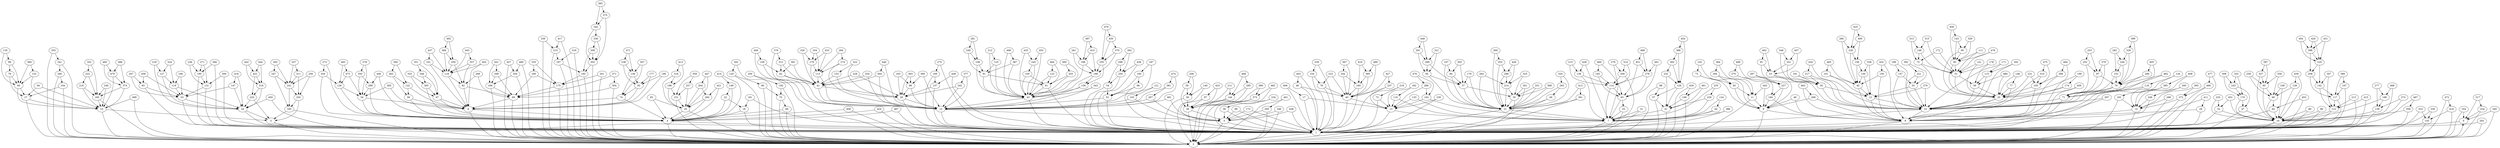 digraph Dorogovtsev_Mendes_nodes_500 {
0;
1;
2;
3;
4;
5;
6;
7;
8;
9;
10;
11;
12;
13;
14;
15;
16;
17;
18;
19;
20;
21;
22;
23;
24;
25;
26;
27;
28;
29;
30;
31;
32;
33;
34;
35;
36;
37;
38;
39;
40;
41;
42;
43;
44;
45;
46;
47;
48;
49;
50;
51;
52;
53;
54;
55;
56;
57;
58;
59;
60;
61;
62;
63;
64;
65;
66;
67;
68;
69;
70;
71;
72;
73;
74;
75;
76;
77;
78;
79;
80;
81;
82;
83;
84;
85;
86;
87;
88;
89;
90;
91;
92;
93;
94;
95;
96;
97;
98;
99;
100;
101;
102;
103;
104;
105;
106;
107;
108;
109;
110;
111;
112;
113;
114;
115;
116;
117;
118;
119;
120;
121;
122;
123;
124;
125;
126;
127;
128;
129;
130;
131;
132;
133;
134;
135;
136;
137;
138;
139;
140;
141;
142;
143;
144;
145;
146;
147;
148;
149;
150;
151;
152;
153;
154;
155;
156;
157;
158;
159;
160;
161;
162;
163;
164;
165;
166;
167;
168;
169;
170;
171;
172;
173;
174;
175;
176;
177;
178;
179;
180;
181;
182;
183;
184;
185;
186;
187;
188;
189;
190;
191;
192;
193;
194;
195;
196;
197;
198;
199;
200;
201;
202;
203;
204;
205;
206;
207;
208;
209;
210;
211;
212;
213;
214;
215;
216;
217;
218;
219;
220;
221;
222;
223;
224;
225;
226;
227;
228;
229;
230;
231;
232;
233;
234;
235;
236;
237;
238;
239;
240;
241;
242;
243;
244;
245;
246;
247;
248;
249;
250;
251;
252;
253;
254;
255;
256;
257;
258;
259;
260;
261;
262;
263;
264;
265;
266;
267;
268;
269;
270;
271;
272;
273;
274;
275;
276;
277;
278;
279;
280;
281;
282;
283;
284;
285;
286;
287;
288;
289;
290;
291;
292;
293;
294;
295;
296;
297;
298;
299;
300;
301;
302;
303;
304;
305;
306;
307;
308;
309;
310;
311;
312;
313;
314;
315;
316;
317;
318;
319;
320;
321;
322;
323;
324;
325;
326;
327;
328;
329;
330;
331;
332;
333;
334;
335;
336;
337;
338;
339;
340;
341;
342;
343;
344;
345;
346;
347;
348;
349;
350;
351;
352;
353;
354;
355;
356;
357;
358;
359;
360;
361;
362;
363;
364;
365;
366;
367;
368;
369;
370;
371;
372;
373;
374;
375;
376;
377;
378;
379;
380;
381;
382;
383;
384;
385;
386;
387;
388;
389;
390;
391;
392;
393;
394;
395;
396;
397;
398;
399;
400;
401;
402;
403;
404;
405;
406;
407;
408;
409;
410;
411;
412;
413;
414;
415;
416;
417;
418;
419;
420;
421;
422;
423;
424;
425;
426;
427;
428;
429;
430;
431;
432;
433;
434;
435;
436;
437;
438;
439;
440;
441;
442;
443;
444;
445;
446;
447;
448;
449;
450;
451;
452;
453;
454;
455;
456;
457;
458;
459;
460;
461;
462;
463;
464;
465;
466;
467;
468;
469;
470;
471;
472;
473;
474;
475;
476;
477;
478;
479;
480;
481;
482;
483;
484;
485;
486;
487;
488;
489;
490;
491;
492;
493;
494;
495;
496;
497;
498;
499;
0 -> 1;
1 -> 2;
2 -> 0;
3 -> 1;
3 -> 2;
4 -> 1;
4 -> 2;
5 -> 1;
5 -> 2;
6 -> 4;
6 -> 2;
7 -> 1;
7 -> 2;
8 -> 1;
8 -> 2;
9 -> 8;
9 -> 2;
10 -> 8;
10 -> 1;
11 -> 9;
11 -> 2;
12 -> 10;
12 -> 8;
13 -> 7;
13 -> 1;
14 -> 8;
14 -> 2;
15 -> 5;
15 -> 1;
16 -> 4;
16 -> 2;
17 -> 13;
17 -> 1;
18 -> 4;
18 -> 1;
19 -> 1;
19 -> 2;
20 -> 10;
20 -> 8;
21 -> 7;
21 -> 2;
22 -> 18;
22 -> 4;
23 -> 3;
23 -> 2;
24 -> 3;
24 -> 1;
25 -> 7;
25 -> 1;
26 -> 5;
26 -> 2;
27 -> 23;
27 -> 2;
28 -> 15;
28 -> 1;
29 -> 8;
29 -> 1;
30 -> 12;
30 -> 10;
31 -> 7;
31 -> 2;
32 -> 19;
32 -> 1;
33 -> 30;
33 -> 10;
34 -> 6;
34 -> 4;
35 -> 21;
35 -> 2;
36 -> 26;
36 -> 2;
37 -> 35;
37 -> 21;
38 -> 5;
38 -> 1;
39 -> 20;
39 -> 10;
40 -> 13;
40 -> 1;
41 -> 7;
41 -> 2;
42 -> 28;
42 -> 15;
43 -> 15;
43 -> 1;
44 -> 7;
44 -> 1;
45 -> 12;
45 -> 8;
46 -> 9;
46 -> 8;
47 -> 19;
47 -> 2;
48 -> 40;
48 -> 1;
49 -> 21;
49 -> 2;
50 -> 11;
50 -> 9;
51 -> 39;
51 -> 20;
52 -> 15;
52 -> 1;
53 -> 24;
53 -> 1;
54 -> 52;
54 -> 1;
55 -> 12;
55 -> 10;
56 -> 37;
56 -> 21;
57 -> 41;
57 -> 2;
58 -> 6;
58 -> 4;
59 -> 36;
59 -> 26;
60 -> 27;
60 -> 23;
61 -> 43;
61 -> 1;
62 -> 42;
62 -> 15;
63 -> 25;
63 -> 7;
64 -> 19;
64 -> 1;
65 -> 16;
65 -> 4;
66 -> 64;
66 -> 19;
67 -> 6;
67 -> 4;
68 -> 4;
68 -> 2;
69 -> 6;
69 -> 2;
70 -> 68;
70 -> 2;
71 -> 10;
71 -> 1;
72 -> 13;
72 -> 1;
73 -> 50;
73 -> 9;
74 -> 6;
74 -> 4;
75 -> 51;
75 -> 20;
76 -> 60;
76 -> 27;
77 -> 20;
77 -> 10;
78 -> 40;
78 -> 1;
79 -> 71;
79 -> 10;
80 -> 19;
80 -> 2;
81 -> 61;
81 -> 43;
82 -> 69;
82 -> 6;
83 -> 53;
83 -> 1;
84 -> 37;
84 -> 21;
85 -> 66;
85 -> 19;
86 -> 19;
86 -> 1;
87 -> 79;
87 -> 71;
88 -> 57;
88 -> 2;
89 -> 5;
89 -> 1;
90 -> 70;
90 -> 2;
91 -> 33;
91 -> 30;
92 -> 74;
92 -> 6;
93 -> 51;
93 -> 20;
94 -> 27;
94 -> 23;
95 -> 93;
95 -> 20;
96 -> 28;
96 -> 15;
97 -> 26;
97 -> 5;
98 -> 52;
98 -> 1;
99 -> 76;
99 -> 60;
100 -> 61;
100 -> 43;
101 -> 45;
101 -> 12;
102 -> 73;
102 -> 9;
103 -> 15;
103 -> 1;
104 -> 27;
104 -> 2;
105 -> 20;
105 -> 8;
106 -> 41;
106 -> 2;
107 -> 84;
107 -> 21;
108 -> 81;
108 -> 43;
109 -> 66;
109 -> 19;
110 -> 13;
110 -> 7;
111 -> 93;
111 -> 51;
112 -> 19;
112 -> 1;
113 -> 42;
113 -> 15;
114 -> 63;
114 -> 7;
115 -> 39;
115 -> 10;
116 -> 71;
116 -> 1;
117 -> 112;
117 -> 1;
118 -> 82;
118 -> 6;
119 -> 53;
119 -> 24;
120 -> 90;
120 -> 2;
121 -> 103;
121 -> 15;
122 -> 58;
122 -> 6;
123 -> 61;
123 -> 43;
124 -> 44;
124 -> 7;
125 -> 81;
125 -> 43;
126 -> 34;
126 -> 4;
127 -> 119;
127 -> 24;
128 -> 66;
128 -> 19;
129 -> 57;
129 -> 41;
130 -> 45;
130 -> 12;
131 -> 53;
131 -> 1;
132 -> 60;
132 -> 23;
133 -> 13;
133 -> 7;
134 -> 116;
134 -> 1;
135 -> 99;
135 -> 60;
136 -> 92;
136 -> 74;
137 -> 28;
137 -> 1;
138 -> 114;
138 -> 7;
139 -> 19;
139 -> 2;
140 -> 36;
140 -> 2;
141 -> 51;
141 -> 20;
142 -> 117;
142 -> 112;
143 -> 95;
143 -> 93;
144 -> 26;
144 -> 2;
145 -> 114;
145 -> 63;
146 -> 77;
146 -> 20;
147 -> 53;
147 -> 24;
148 -> 75;
148 -> 51;
149 -> 22;
149 -> 4;
150 -> 45;
150 -> 8;
151 -> 16;
151 -> 2;
152 -> 79;
152 -> 71;
153 -> 42;
153 -> 28;
154 -> 78;
154 -> 1;
155 -> 1;
155 -> 2;
156 -> 130;
156 -> 45;
157 -> 55;
157 -> 10;
158 -> 43;
158 -> 15;
159 -> 62;
159 -> 15;
160 -> 98;
160 -> 52;
161 -> 118;
161 -> 6;
162 -> 13;
162 -> 7;
163 -> 96;
163 -> 28;
164 -> 2;
164 -> 0;
165 -> 3;
165 -> 2;
166 -> 119;
166 -> 53;
167 -> 117;
167 -> 1;
168 -> 69;
168 -> 2;
169 -> 137;
169 -> 1;
170 -> 47;
170 -> 19;
171 -> 115;
171 -> 10;
172 -> 75;
172 -> 51;
173 -> 5;
173 -> 1;
174 -> 20;
174 -> 10;
175 -> 69;
175 -> 2;
176 -> 51;
176 -> 39;
177 -> 92;
177 -> 6;
178 -> 37;
178 -> 21;
179 -> 113;
179 -> 42;
180 -> 175;
180 -> 69;
181 -> 18;
181 -> 1;
182 -> 110;
182 -> 13;
183 -> 14;
183 -> 2;
184 -> 40;
184 -> 1;
185 -> 23;
185 -> 2;
186 -> 151;
186 -> 16;
187 -> 160;
187 -> 52;
188 -> 158;
188 -> 43;
189 -> 157;
189 -> 10;
190 -> 92;
190 -> 6;
191 -> 30;
191 -> 10;
192 -> 70;
192 -> 2;
193 -> 175;
193 -> 2;
194 -> 9;
194 -> 8;
195 -> 131;
195 -> 1;
196 -> 139;
196 -> 19;
197 -> 193;
197 -> 2;
198 -> 188;
198 -> 43;
199 -> 174;
199 -> 20;
200 -> 192;
200 -> 2;
201 -> 175;
201 -> 2;
202 -> 165;
202 -> 3;
203 -> 61;
203 -> 43;
204 -> 126;
204 -> 4;
205 -> 5;
205 -> 2;
206 -> 59;
206 -> 36;
207 -> 83;
207 -> 53;
208 -> 142;
208 -> 117;
209 -> 114;
209 -> 7;
210 -> 197;
210 -> 2;
211 -> 144;
211 -> 26;
212 -> 125;
212 -> 43;
213 -> 112;
213 -> 1;
214 -> 35;
214 -> 21;
215 -> 138;
215 -> 114;
216 -> 185;
216 -> 23;
217 -> 30;
217 -> 10;
218 -> 127;
218 -> 24;
219 -> 72;
219 -> 1;
220 -> 24;
220 -> 3;
221 -> 55;
221 -> 10;
222 -> 216;
222 -> 185;
223 -> 78;
223 -> 40;
224 -> 2;
224 -> 0;
225 -> 208;
225 -> 142;
226 -> 156;
226 -> 45;
227 -> 194;
227 -> 9;
228 -> 42;
228 -> 28;
229 -> 41;
229 -> 7;
230 -> 13;
230 -> 1;
231 -> 105;
231 -> 20;
232 -> 129;
232 -> 41;
233 -> 32;
233 -> 19;
234 -> 38;
234 -> 1;
235 -> 229;
235 -> 7;
236 -> 195;
236 -> 131;
237 -> 40;
237 -> 13;
238 -> 136;
238 -> 92;
239 -> 154;
239 -> 1;
240 -> 185;
240 -> 23;
241 -> 202;
241 -> 165;
242 -> 28;
242 -> 15;
243 -> 170;
243 -> 47;
244 -> 152;
244 -> 79;
245 -> 100;
245 -> 43;
246 -> 5;
246 -> 2;
247 -> 241;
247 -> 165;
248 -> 14;
248 -> 8;
249 -> 108;
249 -> 81;
250 -> 54;
250 -> 1;
251 -> 33;
251 -> 30;
252 -> 87;
252 -> 71;
253 -> 252;
253 -> 87;
254 -> 42;
254 -> 15;
255 -> 188;
255 -> 158;
256 -> 241;
256 -> 202;
257 -> 151;
257 -> 16;
258 -> 85;
258 -> 66;
259 -> 118;
259 -> 82;
260 -> 16;
260 -> 4;
261 -> 198;
261 -> 188;
262 -> 1;
262 -> 2;
263 -> 214;
263 -> 21;
264 -> 260;
264 -> 16;
265 -> 247;
265 -> 241;
266 -> 226;
266 -> 45;
267 -> 15;
267 -> 5;
268 -> 9;
268 -> 8;
269 -> 82;
269 -> 69;
270 -> 227;
270 -> 194;
271 -> 195;
271 -> 131;
272 -> 204;
272 -> 4;
273 -> 139;
273 -> 19;
274 -> 113;
274 -> 15;
275 -> 169;
275 -> 1;
276 -> 12;
276 -> 10;
277 -> 196;
277 -> 139;
278 -> 114;
278 -> 63;
279 -> 209;
279 -> 7;
280 -> 79;
280 -> 10;
281 -> 249;
281 -> 108;
282 -> 244;
282 -> 152;
283 -> 122;
283 -> 58;
284 -> 274;
284 -> 113;
285 -> 144;
285 -> 26;
286 -> 162;
286 -> 13;
287 -> 227;
287 -> 9;
288 -> 14;
288 -> 2;
289 -> 56;
289 -> 37;
290 -> 104;
290 -> 2;
291 -> 289;
291 -> 56;
292 -> 115;
292 -> 10;
293 -> 49;
293 -> 21;
294 -> 50;
294 -> 11;
295 -> 248;
295 -> 14;
296 -> 214;
296 -> 21;
297 -> 10;
297 -> 8;
298 -> 250;
298 -> 54;
299 -> 34;
299 -> 4;
300 -> 131;
300 -> 1;
301 -> 35;
301 -> 21;
302 -> 193;
302 -> 2;
303 -> 84;
303 -> 37;
304 -> 69;
304 -> 2;
305 -> 67;
305 -> 4;
306 -> 195;
306 -> 1;
307 -> 136;
307 -> 74;
308 -> 243;
308 -> 170;
309 -> 302;
309 -> 193;
310 -> 105;
310 -> 8;
311 -> 241;
311 -> 202;
312 -> 62;
312 -> 42;
313 -> 148;
313 -> 75;
314 -> 209;
314 -> 114;
315 -> 148;
315 -> 51;
316 -> 220;
316 -> 24;
317 -> 224;
317 -> 0;
318 -> 186;
318 -> 16;
319 -> 197;
319 -> 2;
320 -> 293;
320 -> 21;
321 -> 289;
321 -> 56;
322 -> 153;
322 -> 28;
323 -> 155;
323 -> 2;
324 -> 127;
324 -> 119;
325 -> 214;
325 -> 35;
326 -> 179;
326 -> 42;
327 -> 85;
327 -> 19;
328 -> 244;
328 -> 79;
329 -> 95;
329 -> 93;
330 -> 155;
330 -> 1;
331 -> 35;
331 -> 21;
332 -> 243;
332 -> 170;
333 -> 305;
333 -> 67;
334 -> 179;
334 -> 113;
335 -> 180;
335 -> 175;
336 -> 309;
336 -> 302;
337 -> 311;
337 -> 241;
338 -> 130;
338 -> 12;
339 -> 210;
339 -> 2;
340 -> 2;
340 -> 0;
341 -> 290;
341 -> 2;
342 -> 120;
342 -> 2;
343 -> 43;
343 -> 15;
344 -> 184;
344 -> 40;
345 -> 336;
345 -> 302;
346 -> 305;
346 -> 67;
347 -> 142;
347 -> 112;
348 -> 251;
348 -> 30;
349 -> 168;
349 -> 69;
350 -> 299;
350 -> 34;
351 -> 346;
351 -> 67;
352 -> 222;
352 -> 185;
353 -> 296;
353 -> 21;
354 -> 168;
354 -> 2;
355 -> 341;
355 -> 2;
356 -> 19;
356 -> 1;
357 -> 118;
357 -> 82;
358 -> 85;
358 -> 66;
359 -> 257;
359 -> 151;
360 -> 132;
360 -> 60;
361 -> 21;
361 -> 2;
362 -> 298;
362 -> 250;
363 -> 96;
363 -> 28;
364 -> 42;
364 -> 15;
365 -> 34;
365 -> 6;
366 -> 259;
366 -> 118;
367 -> 344;
367 -> 40;
368 -> 35;
368 -> 21;
369 -> 353;
369 -> 21;
370 -> 255;
370 -> 188;
371 -> 304;
371 -> 69;
372 -> 14;
372 -> 2;
373 -> 26;
373 -> 2;
374 -> 185;
374 -> 23;
375 -> 345;
375 -> 302;
376 -> 312;
376 -> 42;
377 -> 242;
377 -> 15;
378 -> 350;
378 -> 34;
379 -> 87;
379 -> 71;
380 -> 167;
380 -> 117;
381 -> 267;
381 -> 15;
382 -> 232;
382 -> 129;
383 -> 375;
383 -> 345;
384 -> 294;
384 -> 11;
385 -> 184;
385 -> 40;
386 -> 7;
386 -> 1;
387 -> 81;
387 -> 43;
388 -> 382;
388 -> 129;
389 -> 373;
389 -> 26;
390 -> 96;
390 -> 15;
391 -> 62;
391 -> 42;
392 -> 221;
392 -> 55;
393 -> 372;
393 -> 14;
394 -> 283;
394 -> 122;
395 -> 183;
395 -> 14;
396 -> 105;
396 -> 8;
397 -> 327;
397 -> 85;
398 -> 225;
398 -> 208;
399 -> 328;
399 -> 79;
400 -> 226;
400 -> 156;
401 -> 205;
401 -> 2;
402 -> 118;
402 -> 6;
403 -> 48;
403 -> 1;
404 -> 398;
404 -> 225;
405 -> 280;
405 -> 10;
406 -> 17;
406 -> 1;
407 -> 251;
407 -> 33;
408 -> 395;
408 -> 14;
409 -> 4;
409 -> 2;
410 -> 198;
410 -> 188;
411 -> 29;
411 -> 1;
412 -> 361;
412 -> 21;
413 -> 318;
413 -> 186;
414 -> 149;
414 -> 4;
415 -> 112;
415 -> 1;
416 -> 147;
416 -> 24;
417 -> 210;
417 -> 2;
418 -> 155;
418 -> 2;
419 -> 385;
419 -> 184;
420 -> 398;
420 -> 225;
421 -> 260;
421 -> 4;
422 -> 316;
422 -> 220;
423 -> 97;
423 -> 26;
424 -> 4;
424 -> 2;
425 -> 400;
425 -> 226;
426 -> 296;
426 -> 214;
427 -> 237;
427 -> 40;
428 -> 138;
428 -> 7;
429 -> 106;
429 -> 2;
430 -> 370;
430 -> 255;
431 -> 398;
431 -> 225;
432 -> 150;
432 -> 8;
433 -> 179;
433 -> 113;
434 -> 217;
434 -> 10;
435 -> 245;
435 -> 43;
436 -> 250;
436 -> 1;
437 -> 161;
437 -> 118;
438 -> 5;
438 -> 1;
439 -> 128;
439 -> 19;
440 -> 364;
440 -> 15;
441 -> 349;
441 -> 168;
442 -> 422;
442 -> 316;
443 -> 11;
443 -> 9;
444 -> 422;
444 -> 316;
445 -> 357;
445 -> 118;
446 -> 299;
446 -> 4;
447 -> 264;
447 -> 16;
448 -> 291;
448 -> 289;
449 -> 137;
449 -> 1;
450 -> 24;
450 -> 1;
451 -> 278;
451 -> 63;
452 -> 32;
452 -> 19;
453 -> 64;
453 -> 1;
454 -> 388;
454 -> 129;
455 -> 245;
455 -> 43;
456 -> 143;
456 -> 93;
457 -> 354;
457 -> 2;
458 -> 83;
458 -> 53;
459 -> 20;
459 -> 8;
460 -> 145;
460 -> 63;
461 -> 106;
461 -> 41;
462 -> 91;
462 -> 33;
463 -> 268;
463 -> 8;
464 -> 123;
464 -> 61;
465 -> 101;
465 -> 45;
466 -> 372;
466 -> 2;
467 -> 4;
467 -> 1;
468 -> 196;
468 -> 19;
469 -> 285;
469 -> 144;
470 -> 430;
470 -> 255;
471 -> 238;
471 -> 136;
472 -> 418;
472 -> 2;
473 -> 126;
473 -> 34;
474 -> 381;
474 -> 15;
475 -> 310;
475 -> 105;
476 -> 286;
476 -> 162;
477 -> 466;
477 -> 2;
478 -> 93;
478 -> 51;
479 -> 374;
479 -> 23;
480 -> 39;
480 -> 20;
481 -> 15;
481 -> 5;
482 -> 79;
482 -> 71;
483 -> 373;
483 -> 2;
484 -> 396;
484 -> 8;
485 -> 479;
485 -> 374;
486 -> 479;
486 -> 374;
487 -> 356;
487 -> 1;
488 -> 451;
488 -> 278;
489 -> 385;
489 -> 40;
490 -> 354;
490 -> 2;
491 -> 278;
491 -> 63;
492 -> 366;
492 -> 259;
493 -> 473;
493 -> 126;
494 -> 159;
494 -> 15;
495 -> 203;
495 -> 43;
496 -> 270;
496 -> 227;
497 -> 410;
497 -> 198;
498 -> 387;
498 -> 43;
499 -> 23;
499 -> 2;
}